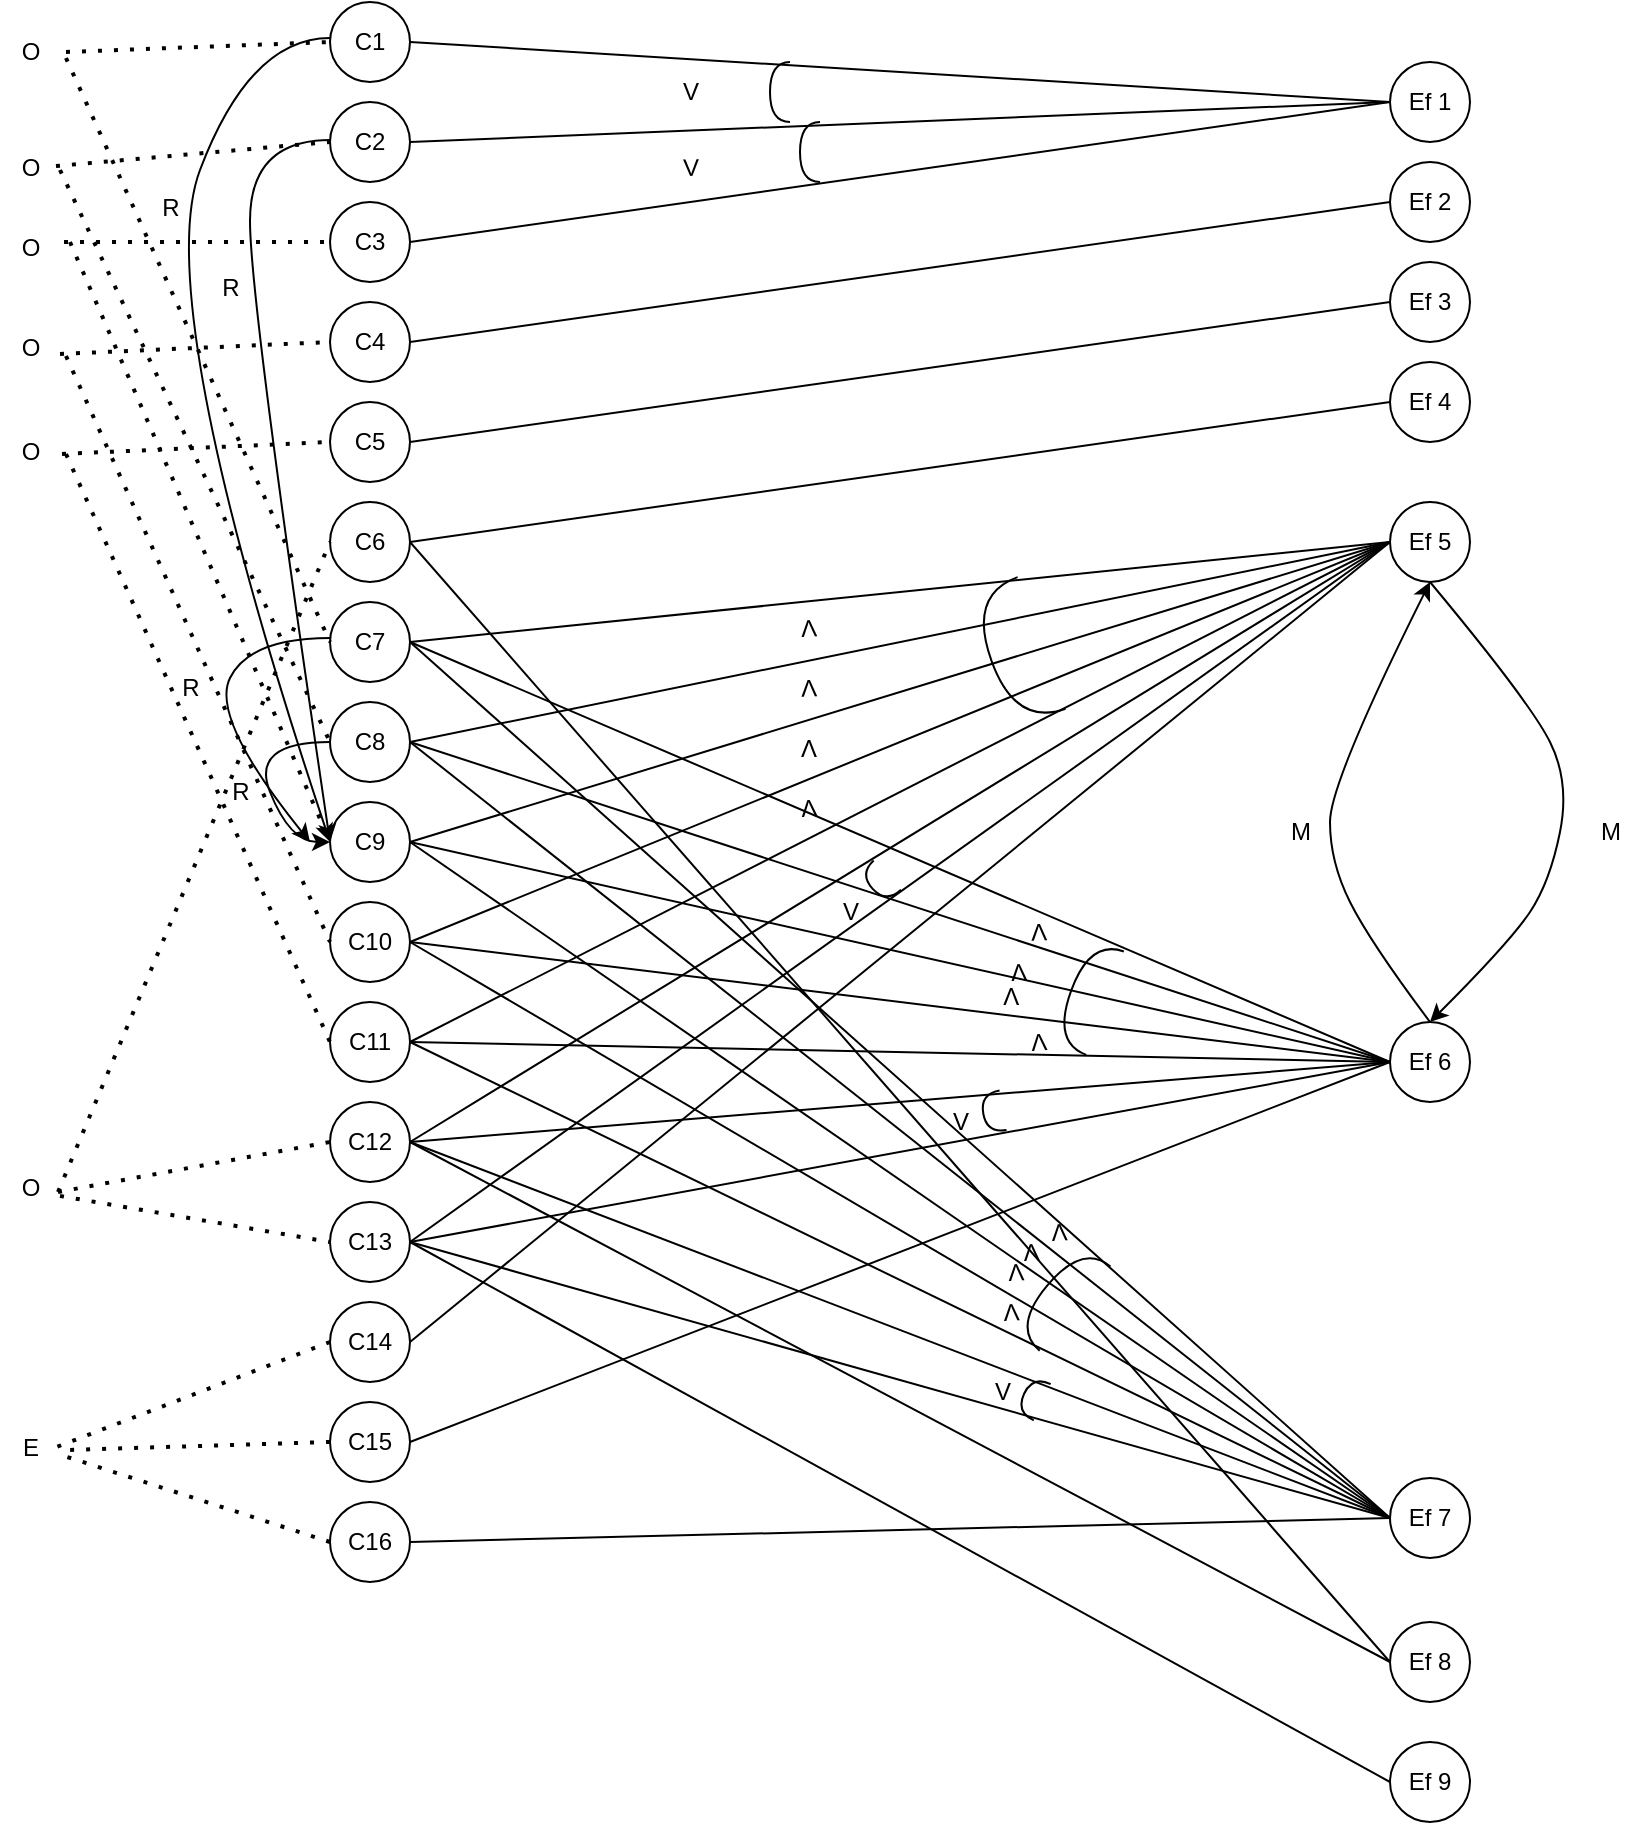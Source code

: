 <mxfile version="26.2.14">
  <diagram name="Page-1" id="xZg8HLXwmTfEzDWNphzY">
    <mxGraphModel dx="1385" dy="764" grid="1" gridSize="10" guides="1" tooltips="1" connect="1" arrows="1" fold="1" page="1" pageScale="1" pageWidth="850" pageHeight="1100" math="0" shadow="0">
      <root>
        <mxCell id="0" />
        <mxCell id="1" parent="0" />
        <mxCell id="5d-99hIwQhO7OZEcg7qO-1" value="Ef 1" style="ellipse;whiteSpace=wrap;html=1;" parent="1" vertex="1">
          <mxGeometry x="710" y="40" width="40" height="40" as="geometry" />
        </mxCell>
        <mxCell id="5d-99hIwQhO7OZEcg7qO-2" value="Ef 2" style="ellipse;whiteSpace=wrap;html=1;" parent="1" vertex="1">
          <mxGeometry x="710" y="90" width="40" height="40" as="geometry" />
        </mxCell>
        <mxCell id="5d-99hIwQhO7OZEcg7qO-3" value="Ef 3" style="ellipse;whiteSpace=wrap;html=1;" parent="1" vertex="1">
          <mxGeometry x="710" y="140" width="40" height="40" as="geometry" />
        </mxCell>
        <mxCell id="5d-99hIwQhO7OZEcg7qO-4" value="Ef 4" style="ellipse;whiteSpace=wrap;html=1;" parent="1" vertex="1">
          <mxGeometry x="710" y="190" width="40" height="40" as="geometry" />
        </mxCell>
        <mxCell id="5d-99hIwQhO7OZEcg7qO-5" value="Ef 5" style="ellipse;whiteSpace=wrap;html=1;" parent="1" vertex="1">
          <mxGeometry x="710" y="260" width="40" height="40" as="geometry" />
        </mxCell>
        <mxCell id="5d-99hIwQhO7OZEcg7qO-9" value="Ef 8" style="ellipse;whiteSpace=wrap;html=1;" parent="1" vertex="1">
          <mxGeometry x="710" y="820" width="40" height="40" as="geometry" />
        </mxCell>
        <mxCell id="5d-99hIwQhO7OZEcg7qO-10" value="Ef 9" style="ellipse;whiteSpace=wrap;html=1;" parent="1" vertex="1">
          <mxGeometry x="710" y="880" width="40" height="40" as="geometry" />
        </mxCell>
        <mxCell id="5d-99hIwQhO7OZEcg7qO-11" value="C1" style="ellipse;whiteSpace=wrap;html=1;" parent="1" vertex="1">
          <mxGeometry x="180" y="10" width="40" height="40" as="geometry" />
        </mxCell>
        <mxCell id="5d-99hIwQhO7OZEcg7qO-12" value="C2" style="ellipse;whiteSpace=wrap;html=1;" parent="1" vertex="1">
          <mxGeometry x="180" y="60" width="40" height="40" as="geometry" />
        </mxCell>
        <mxCell id="5d-99hIwQhO7OZEcg7qO-13" value="C3" style="ellipse;whiteSpace=wrap;html=1;" parent="1" vertex="1">
          <mxGeometry x="180" y="110" width="40" height="40" as="geometry" />
        </mxCell>
        <mxCell id="5d-99hIwQhO7OZEcg7qO-14" value="C4" style="ellipse;whiteSpace=wrap;html=1;" parent="1" vertex="1">
          <mxGeometry x="180" y="160" width="40" height="40" as="geometry" />
        </mxCell>
        <mxCell id="5d-99hIwQhO7OZEcg7qO-15" value="C5" style="ellipse;whiteSpace=wrap;html=1;" parent="1" vertex="1">
          <mxGeometry x="180" y="210" width="40" height="40" as="geometry" />
        </mxCell>
        <mxCell id="5d-99hIwQhO7OZEcg7qO-16" value="C6" style="ellipse;whiteSpace=wrap;html=1;" parent="1" vertex="1">
          <mxGeometry x="180" y="260" width="40" height="40" as="geometry" />
        </mxCell>
        <mxCell id="5d-99hIwQhO7OZEcg7qO-17" value="C7" style="ellipse;whiteSpace=wrap;html=1;" parent="1" vertex="1">
          <mxGeometry x="180" y="310" width="40" height="40" as="geometry" />
        </mxCell>
        <mxCell id="5d-99hIwQhO7OZEcg7qO-18" value="C8" style="ellipse;whiteSpace=wrap;html=1;" parent="1" vertex="1">
          <mxGeometry x="180" y="360" width="40" height="40" as="geometry" />
        </mxCell>
        <mxCell id="5d-99hIwQhO7OZEcg7qO-19" value="C9" style="ellipse;whiteSpace=wrap;html=1;" parent="1" vertex="1">
          <mxGeometry x="180" y="410" width="40" height="40" as="geometry" />
        </mxCell>
        <mxCell id="5d-99hIwQhO7OZEcg7qO-20" value="C10" style="ellipse;whiteSpace=wrap;html=1;" parent="1" vertex="1">
          <mxGeometry x="180" y="460" width="40" height="40" as="geometry" />
        </mxCell>
        <mxCell id="5d-99hIwQhO7OZEcg7qO-21" value="C11" style="ellipse;whiteSpace=wrap;html=1;" parent="1" vertex="1">
          <mxGeometry x="180" y="510" width="40" height="40" as="geometry" />
        </mxCell>
        <mxCell id="5d-99hIwQhO7OZEcg7qO-22" value="C12" style="ellipse;whiteSpace=wrap;html=1;" parent="1" vertex="1">
          <mxGeometry x="180" y="560" width="40" height="40" as="geometry" />
        </mxCell>
        <mxCell id="5d-99hIwQhO7OZEcg7qO-23" value="C13" style="ellipse;whiteSpace=wrap;html=1;" parent="1" vertex="1">
          <mxGeometry x="180" y="610" width="40" height="40" as="geometry" />
        </mxCell>
        <mxCell id="5d-99hIwQhO7OZEcg7qO-25" value="" style="endArrow=none;html=1;rounded=0;exitX=1;exitY=0.5;exitDx=0;exitDy=0;entryX=0;entryY=0.5;entryDx=0;entryDy=0;" parent="1" source="5d-99hIwQhO7OZEcg7qO-11" target="5d-99hIwQhO7OZEcg7qO-1" edge="1">
          <mxGeometry width="50" height="50" relative="1" as="geometry">
            <mxPoint x="310" y="85" as="sourcePoint" />
            <mxPoint x="360" y="35" as="targetPoint" />
          </mxGeometry>
        </mxCell>
        <mxCell id="5d-99hIwQhO7OZEcg7qO-27" value="" style="endArrow=none;html=1;rounded=0;entryX=0;entryY=0.5;entryDx=0;entryDy=0;exitX=1;exitY=0.5;exitDx=0;exitDy=0;" parent="1" source="5d-99hIwQhO7OZEcg7qO-13" target="5d-99hIwQhO7OZEcg7qO-1" edge="1">
          <mxGeometry width="50" height="50" relative="1" as="geometry">
            <mxPoint x="400" y="390" as="sourcePoint" />
            <mxPoint x="450" y="340" as="targetPoint" />
          </mxGeometry>
        </mxCell>
        <mxCell id="5d-99hIwQhO7OZEcg7qO-29" value="" style="shape=requiredInterface;html=1;verticalLabelPosition=bottom;sketch=0;rotation=-180;" parent="1" vertex="1">
          <mxGeometry x="400" y="40" width="10" height="30" as="geometry" />
        </mxCell>
        <mxCell id="5d-99hIwQhO7OZEcg7qO-32" value="" style="endArrow=none;html=1;rounded=0;entryX=0;entryY=0.5;entryDx=0;entryDy=0;exitX=1;exitY=0.5;exitDx=0;exitDy=0;" parent="1" source="5d-99hIwQhO7OZEcg7qO-12" target="5d-99hIwQhO7OZEcg7qO-1" edge="1">
          <mxGeometry width="50" height="50" relative="1" as="geometry">
            <mxPoint x="400" y="350" as="sourcePoint" />
            <mxPoint x="450" y="300" as="targetPoint" />
          </mxGeometry>
        </mxCell>
        <mxCell id="5d-99hIwQhO7OZEcg7qO-33" value="" style="shape=requiredInterface;html=1;verticalLabelPosition=bottom;sketch=0;rotation=-180;" parent="1" vertex="1">
          <mxGeometry x="415" y="70" width="10" height="30" as="geometry" />
        </mxCell>
        <mxCell id="5d-99hIwQhO7OZEcg7qO-34" value="V" style="text;html=1;align=center;verticalAlign=middle;resizable=0;points=[];autosize=1;strokeColor=none;fillColor=none;rotation=-1;" parent="1" vertex="1">
          <mxGeometry x="345" y="78" width="30" height="30" as="geometry" />
        </mxCell>
        <mxCell id="5d-99hIwQhO7OZEcg7qO-36" value="V" style="text;html=1;align=center;verticalAlign=middle;resizable=0;points=[];autosize=1;strokeColor=none;fillColor=none;" parent="1" vertex="1">
          <mxGeometry x="345" y="40" width="30" height="30" as="geometry" />
        </mxCell>
        <mxCell id="5d-99hIwQhO7OZEcg7qO-37" value="" style="endArrow=none;html=1;rounded=0;exitX=1;exitY=0.5;exitDx=0;exitDy=0;entryX=0;entryY=0.5;entryDx=0;entryDy=0;" parent="1" source="5d-99hIwQhO7OZEcg7qO-14" target="5d-99hIwQhO7OZEcg7qO-2" edge="1">
          <mxGeometry width="50" height="50" relative="1" as="geometry">
            <mxPoint x="400" y="350" as="sourcePoint" />
            <mxPoint x="450" y="300" as="targetPoint" />
          </mxGeometry>
        </mxCell>
        <mxCell id="5d-99hIwQhO7OZEcg7qO-38" value="" style="endArrow=none;html=1;rounded=0;exitX=1;exitY=0.5;exitDx=0;exitDy=0;entryX=0;entryY=0.5;entryDx=0;entryDy=0;" parent="1" source="5d-99hIwQhO7OZEcg7qO-15" target="5d-99hIwQhO7OZEcg7qO-3" edge="1">
          <mxGeometry width="50" height="50" relative="1" as="geometry">
            <mxPoint x="400" y="350" as="sourcePoint" />
            <mxPoint x="450" y="300" as="targetPoint" />
          </mxGeometry>
        </mxCell>
        <mxCell id="5d-99hIwQhO7OZEcg7qO-39" value="" style="endArrow=none;html=1;rounded=0;exitX=1;exitY=0.5;exitDx=0;exitDy=0;entryX=0;entryY=0.5;entryDx=0;entryDy=0;" parent="1" source="5d-99hIwQhO7OZEcg7qO-16" target="5d-99hIwQhO7OZEcg7qO-4" edge="1">
          <mxGeometry width="50" height="50" relative="1" as="geometry">
            <mxPoint x="400" y="350" as="sourcePoint" />
            <mxPoint x="450" y="300" as="targetPoint" />
          </mxGeometry>
        </mxCell>
        <mxCell id="5d-99hIwQhO7OZEcg7qO-40" value="C14" style="ellipse;whiteSpace=wrap;html=1;" parent="1" vertex="1">
          <mxGeometry x="180" y="660" width="40" height="40" as="geometry" />
        </mxCell>
        <mxCell id="5d-99hIwQhO7OZEcg7qO-41" value="C15" style="ellipse;whiteSpace=wrap;html=1;" parent="1" vertex="1">
          <mxGeometry x="180" y="710" width="40" height="40" as="geometry" />
        </mxCell>
        <mxCell id="5d-99hIwQhO7OZEcg7qO-42" value="C16" style="ellipse;whiteSpace=wrap;html=1;" parent="1" vertex="1">
          <mxGeometry x="180" y="760" width="40" height="40" as="geometry" />
        </mxCell>
        <mxCell id="5d-99hIwQhO7OZEcg7qO-43" value="" style="endArrow=none;html=1;rounded=0;exitX=1;exitY=0.5;exitDx=0;exitDy=0;entryX=0;entryY=0.5;entryDx=0;entryDy=0;" parent="1" source="5d-99hIwQhO7OZEcg7qO-17" target="5d-99hIwQhO7OZEcg7qO-5" edge="1">
          <mxGeometry width="50" height="50" relative="1" as="geometry">
            <mxPoint x="400" y="350" as="sourcePoint" />
            <mxPoint x="450" y="300" as="targetPoint" />
          </mxGeometry>
        </mxCell>
        <mxCell id="5d-99hIwQhO7OZEcg7qO-48" value="" style="endArrow=none;html=1;rounded=0;exitX=1;exitY=0.5;exitDx=0;exitDy=0;entryX=0;entryY=1;entryDx=0;entryDy=0;" parent="1" source="5d-99hIwQhO7OZEcg7qO-21" edge="1">
          <mxGeometry width="50" height="50" relative="1" as="geometry">
            <mxPoint x="214.14" y="515.86" as="sourcePoint" />
            <mxPoint x="709.998" y="280.002" as="targetPoint" />
          </mxGeometry>
        </mxCell>
        <mxCell id="5d-99hIwQhO7OZEcg7qO-49" value="" style="endArrow=none;html=1;rounded=0;exitX=1;exitY=0.5;exitDx=0;exitDy=0;" parent="1" source="5d-99hIwQhO7OZEcg7qO-18" edge="1">
          <mxGeometry width="50" height="50" relative="1" as="geometry">
            <mxPoint x="400" y="350" as="sourcePoint" />
            <mxPoint x="710" y="280" as="targetPoint" />
          </mxGeometry>
        </mxCell>
        <mxCell id="5d-99hIwQhO7OZEcg7qO-50" value="" style="endArrow=none;html=1;rounded=0;exitX=1;exitY=0.5;exitDx=0;exitDy=0;entryX=0;entryY=0.5;entryDx=0;entryDy=0;" parent="1" source="5d-99hIwQhO7OZEcg7qO-19" target="5d-99hIwQhO7OZEcg7qO-5" edge="1">
          <mxGeometry width="50" height="50" relative="1" as="geometry">
            <mxPoint x="400" y="350" as="sourcePoint" />
            <mxPoint x="450" y="300" as="targetPoint" />
          </mxGeometry>
        </mxCell>
        <mxCell id="5d-99hIwQhO7OZEcg7qO-51" value="" style="endArrow=none;html=1;rounded=0;exitX=1;exitY=0.5;exitDx=0;exitDy=0;entryX=0;entryY=0.5;entryDx=0;entryDy=0;" parent="1" source="5d-99hIwQhO7OZEcg7qO-20" target="5d-99hIwQhO7OZEcg7qO-5" edge="1">
          <mxGeometry width="50" height="50" relative="1" as="geometry">
            <mxPoint x="400" y="350" as="sourcePoint" />
            <mxPoint x="450" y="300" as="targetPoint" />
          </mxGeometry>
        </mxCell>
        <mxCell id="5d-99hIwQhO7OZEcg7qO-52" value="" style="shape=requiredInterface;html=1;verticalLabelPosition=bottom;sketch=0;rotation=-200;" parent="1" vertex="1">
          <mxGeometry x="510" y="300" width="26.58" height="70" as="geometry" />
        </mxCell>
        <mxCell id="5d-99hIwQhO7OZEcg7qO-54" value="V" style="text;html=1;align=center;verticalAlign=middle;resizable=0;points=[];autosize=1;strokeColor=none;fillColor=none;rotation=-183;" parent="1" vertex="1">
          <mxGeometry x="405" y="308" width="30" height="30" as="geometry" />
        </mxCell>
        <mxCell id="5d-99hIwQhO7OZEcg7qO-55" value="V" style="text;html=1;align=center;verticalAlign=middle;resizable=0;points=[];autosize=1;strokeColor=none;fillColor=none;rotation=-182;" parent="1" vertex="1">
          <mxGeometry x="405" y="338" width="30" height="30" as="geometry" />
        </mxCell>
        <mxCell id="5d-99hIwQhO7OZEcg7qO-56" value="V" style="text;html=1;align=center;verticalAlign=middle;resizable=0;points=[];autosize=1;strokeColor=none;fillColor=none;rotation=-180;" parent="1" vertex="1">
          <mxGeometry x="405" y="368" width="30" height="30" as="geometry" />
        </mxCell>
        <mxCell id="5d-99hIwQhO7OZEcg7qO-57" value="V" style="text;html=1;align=center;verticalAlign=middle;resizable=0;points=[];autosize=1;strokeColor=none;fillColor=none;rotation=-184;" parent="1" vertex="1">
          <mxGeometry x="405" y="398" width="30" height="30" as="geometry" />
        </mxCell>
        <mxCell id="5d-99hIwQhO7OZEcg7qO-58" value="O" style="text;html=1;align=center;verticalAlign=middle;resizable=0;points=[];autosize=1;strokeColor=none;fillColor=none;" parent="1" vertex="1">
          <mxGeometry x="15" y="588" width="30" height="30" as="geometry" />
        </mxCell>
        <mxCell id="5d-99hIwQhO7OZEcg7qO-59" value="" style="endArrow=none;dashed=1;html=1;dashPattern=1 3;strokeWidth=2;rounded=0;exitX=0.967;exitY=0.567;exitDx=0;exitDy=0;exitPerimeter=0;entryX=0;entryY=0.5;entryDx=0;entryDy=0;" parent="1" source="5d-99hIwQhO7OZEcg7qO-58" target="5d-99hIwQhO7OZEcg7qO-22" edge="1">
          <mxGeometry width="50" height="50" relative="1" as="geometry">
            <mxPoint x="400" y="550" as="sourcePoint" />
            <mxPoint x="450" y="500" as="targetPoint" />
          </mxGeometry>
        </mxCell>
        <mxCell id="5d-99hIwQhO7OZEcg7qO-60" value="" style="endArrow=none;dashed=1;html=1;dashPattern=1 3;strokeWidth=2;rounded=0;entryX=0;entryY=0.5;entryDx=0;entryDy=0;exitX=1;exitY=0.633;exitDx=0;exitDy=0;exitPerimeter=0;" parent="1" source="5d-99hIwQhO7OZEcg7qO-58" target="5d-99hIwQhO7OZEcg7qO-23" edge="1">
          <mxGeometry width="50" height="50" relative="1" as="geometry">
            <mxPoint x="50" y="602" as="sourcePoint" />
            <mxPoint x="450" y="500" as="targetPoint" />
          </mxGeometry>
        </mxCell>
        <mxCell id="5d-99hIwQhO7OZEcg7qO-61" value="" style="endArrow=none;html=1;rounded=0;exitX=1;exitY=0.5;exitDx=0;exitDy=0;entryX=0;entryY=0.5;entryDx=0;entryDy=0;" parent="1" source="5d-99hIwQhO7OZEcg7qO-22" target="5d-99hIwQhO7OZEcg7qO-5" edge="1">
          <mxGeometry width="50" height="50" relative="1" as="geometry">
            <mxPoint x="400" y="350" as="sourcePoint" />
            <mxPoint x="450" y="300" as="targetPoint" />
          </mxGeometry>
        </mxCell>
        <mxCell id="5d-99hIwQhO7OZEcg7qO-62" value="" style="endArrow=none;html=1;rounded=0;exitX=1;exitY=0.5;exitDx=0;exitDy=0;entryX=0;entryY=0.5;entryDx=0;entryDy=0;" parent="1" source="5d-99hIwQhO7OZEcg7qO-23" target="5d-99hIwQhO7OZEcg7qO-5" edge="1">
          <mxGeometry width="50" height="50" relative="1" as="geometry">
            <mxPoint x="295" y="620" as="sourcePoint" />
            <mxPoint x="345" y="570" as="targetPoint" />
          </mxGeometry>
        </mxCell>
        <mxCell id="5d-99hIwQhO7OZEcg7qO-63" value="" style="shape=requiredInterface;html=1;verticalLabelPosition=bottom;sketch=0;rotation=137;" parent="1" vertex="1">
          <mxGeometry x="450" y="440" width="10" height="20" as="geometry" />
        </mxCell>
        <mxCell id="5d-99hIwQhO7OZEcg7qO-64" value="V" style="text;html=1;align=center;verticalAlign=middle;resizable=0;points=[];autosize=1;strokeColor=none;fillColor=none;" parent="1" vertex="1">
          <mxGeometry x="425" y="450" width="30" height="30" as="geometry" />
        </mxCell>
        <mxCell id="5d-99hIwQhO7OZEcg7qO-67" value="" style="endArrow=none;html=1;rounded=0;exitX=1;exitY=0.5;exitDx=0;exitDy=0;entryX=0;entryY=0.5;entryDx=0;entryDy=0;" parent="1" source="5d-99hIwQhO7OZEcg7qO-40" target="5d-99hIwQhO7OZEcg7qO-5" edge="1">
          <mxGeometry width="50" height="50" relative="1" as="geometry">
            <mxPoint x="400" y="450" as="sourcePoint" />
            <mxPoint x="450" y="400" as="targetPoint" />
          </mxGeometry>
        </mxCell>
        <mxCell id="5d-99hIwQhO7OZEcg7qO-71" value="Ef 6" style="ellipse;whiteSpace=wrap;html=1;" parent="1" vertex="1">
          <mxGeometry x="710.0" y="520" width="40" height="40" as="geometry" />
        </mxCell>
        <mxCell id="5d-99hIwQhO7OZEcg7qO-72" value="" style="endArrow=none;html=1;rounded=0;exitX=1;exitY=0.5;exitDx=0;exitDy=0;entryX=0;entryY=0.5;entryDx=0;entryDy=0;" parent="1" source="5d-99hIwQhO7OZEcg7qO-17" target="5d-99hIwQhO7OZEcg7qO-71" edge="1">
          <mxGeometry width="50" height="50" relative="1" as="geometry">
            <mxPoint x="546.01" y="540" as="sourcePoint" />
            <mxPoint x="776.01" y="510" as="targetPoint" />
          </mxGeometry>
        </mxCell>
        <mxCell id="5d-99hIwQhO7OZEcg7qO-73" value="" style="endArrow=none;html=1;rounded=0;exitX=1;exitY=0.5;exitDx=0;exitDy=0;entryX=0;entryY=0.5;entryDx=0;entryDy=0;" parent="1" source="5d-99hIwQhO7OZEcg7qO-21" target="5d-99hIwQhO7OZEcg7qO-71" edge="1">
          <mxGeometry width="50" height="50" relative="1" as="geometry">
            <mxPoint x="546.01" y="740" as="sourcePoint" />
            <mxPoint x="1036.008" y="490.002" as="targetPoint" />
          </mxGeometry>
        </mxCell>
        <mxCell id="5d-99hIwQhO7OZEcg7qO-74" value="" style="endArrow=none;html=1;rounded=0;exitX=1;exitY=0.5;exitDx=0;exitDy=0;entryX=0;entryY=0.5;entryDx=0;entryDy=0;" parent="1" source="5d-99hIwQhO7OZEcg7qO-18" target="5d-99hIwQhO7OZEcg7qO-71" edge="1">
          <mxGeometry width="50" height="50" relative="1" as="geometry">
            <mxPoint x="546.01" y="590" as="sourcePoint" />
            <mxPoint x="1036.01" y="490" as="targetPoint" />
          </mxGeometry>
        </mxCell>
        <mxCell id="5d-99hIwQhO7OZEcg7qO-75" value="" style="endArrow=none;html=1;rounded=0;exitX=1;exitY=0.5;exitDx=0;exitDy=0;entryX=0;entryY=0.5;entryDx=0;entryDy=0;" parent="1" source="5d-99hIwQhO7OZEcg7qO-19" target="5d-99hIwQhO7OZEcg7qO-71" edge="1">
          <mxGeometry width="50" height="50" relative="1" as="geometry">
            <mxPoint x="546.01" y="640" as="sourcePoint" />
            <mxPoint x="776.01" y="510" as="targetPoint" />
          </mxGeometry>
        </mxCell>
        <mxCell id="5d-99hIwQhO7OZEcg7qO-76" value="" style="endArrow=none;html=1;rounded=0;exitX=1;exitY=0.5;exitDx=0;exitDy=0;entryX=0;entryY=0.5;entryDx=0;entryDy=0;" parent="1" source="5d-99hIwQhO7OZEcg7qO-20" target="5d-99hIwQhO7OZEcg7qO-71" edge="1">
          <mxGeometry width="50" height="50" relative="1" as="geometry">
            <mxPoint x="546.01" y="690" as="sourcePoint" />
            <mxPoint x="776.01" y="510" as="targetPoint" />
          </mxGeometry>
        </mxCell>
        <mxCell id="5d-99hIwQhO7OZEcg7qO-77" value="" style="shape=requiredInterface;html=1;verticalLabelPosition=bottom;sketch=0;rotation=-160;" parent="1" vertex="1">
          <mxGeometry x="550" y="480" width="18.07" height="55" as="geometry" />
        </mxCell>
        <mxCell id="5d-99hIwQhO7OZEcg7qO-78" value="V" style="text;html=1;align=center;verticalAlign=middle;resizable=0;points=[];autosize=1;strokeColor=none;fillColor=none;rotation=-183;" parent="1" vertex="1">
          <mxGeometry x="510.0" y="480" width="30" height="30" as="geometry" />
        </mxCell>
        <mxCell id="5d-99hIwQhO7OZEcg7qO-79" value="V" style="text;html=1;align=center;verticalAlign=middle;resizable=0;points=[];autosize=1;strokeColor=none;fillColor=none;rotation=-182;" parent="1" vertex="1">
          <mxGeometry x="520.0" y="460" width="30" height="30" as="geometry" />
        </mxCell>
        <mxCell id="5d-99hIwQhO7OZEcg7qO-80" value="V" style="text;html=1;align=center;verticalAlign=middle;resizable=0;points=[];autosize=1;strokeColor=none;fillColor=none;rotation=-180;" parent="1" vertex="1">
          <mxGeometry x="506.58" y="492.5" width="30" height="30" as="geometry" />
        </mxCell>
        <mxCell id="5d-99hIwQhO7OZEcg7qO-81" value="V" style="text;html=1;align=center;verticalAlign=middle;resizable=0;points=[];autosize=1;strokeColor=none;fillColor=none;rotation=-184;" parent="1" vertex="1">
          <mxGeometry x="520.0" y="515" width="30" height="30" as="geometry" />
        </mxCell>
        <mxCell id="5d-99hIwQhO7OZEcg7qO-82" value="" style="endArrow=none;html=1;rounded=0;exitX=1;exitY=0.5;exitDx=0;exitDy=0;entryX=0;entryY=0.5;entryDx=0;entryDy=0;" parent="1" source="5d-99hIwQhO7OZEcg7qO-22" target="5d-99hIwQhO7OZEcg7qO-71" edge="1">
          <mxGeometry width="50" height="50" relative="1" as="geometry">
            <mxPoint x="546.01" y="790" as="sourcePoint" />
            <mxPoint x="776.01" y="510" as="targetPoint" />
          </mxGeometry>
        </mxCell>
        <mxCell id="5d-99hIwQhO7OZEcg7qO-83" value="" style="endArrow=none;html=1;rounded=0;exitX=1;exitY=0.5;exitDx=0;exitDy=0;entryX=0;entryY=0.5;entryDx=0;entryDy=0;" parent="1" source="5d-99hIwQhO7OZEcg7qO-23" target="5d-99hIwQhO7OZEcg7qO-71" edge="1">
          <mxGeometry width="50" height="50" relative="1" as="geometry">
            <mxPoint x="546.01" y="840" as="sourcePoint" />
            <mxPoint x="671.01" y="780" as="targetPoint" />
          </mxGeometry>
        </mxCell>
        <mxCell id="5d-99hIwQhO7OZEcg7qO-84" value="V" style="text;html=1;align=center;verticalAlign=middle;resizable=0;points=[];autosize=1;strokeColor=none;fillColor=none;" parent="1" vertex="1">
          <mxGeometry x="480.0" y="555" width="30" height="30" as="geometry" />
        </mxCell>
        <mxCell id="5d-99hIwQhO7OZEcg7qO-85" value="" style="endArrow=none;html=1;rounded=0;exitX=1;exitY=0.5;exitDx=0;exitDy=0;entryX=0;entryY=0.5;entryDx=0;entryDy=0;" parent="1" source="5d-99hIwQhO7OZEcg7qO-41" target="5d-99hIwQhO7OZEcg7qO-71" edge="1">
          <mxGeometry width="50" height="50" relative="1" as="geometry">
            <mxPoint x="546.01" y="890" as="sourcePoint" />
            <mxPoint x="776.01" y="610" as="targetPoint" />
          </mxGeometry>
        </mxCell>
        <mxCell id="5d-99hIwQhO7OZEcg7qO-91" value="" style="shape=requiredInterface;html=1;verticalLabelPosition=bottom;sketch=0;rotation=-190;" parent="1" vertex="1">
          <mxGeometry x="506.58" y="555" width="10" height="20" as="geometry" />
        </mxCell>
        <mxCell id="5d-99hIwQhO7OZEcg7qO-93" value="E" style="text;html=1;align=center;verticalAlign=middle;resizable=0;points=[];autosize=1;strokeColor=none;fillColor=none;" parent="1" vertex="1">
          <mxGeometry x="15" y="718" width="30" height="30" as="geometry" />
        </mxCell>
        <mxCell id="5d-99hIwQhO7OZEcg7qO-94" value="" style="endArrow=none;dashed=1;html=1;dashPattern=1 3;strokeWidth=2;rounded=0;exitX=0;exitY=0.5;exitDx=0;exitDy=0;entryX=0.9;entryY=0.5;entryDx=0;entryDy=0;entryPerimeter=0;" parent="1" source="5d-99hIwQhO7OZEcg7qO-40" target="5d-99hIwQhO7OZEcg7qO-93" edge="1">
          <mxGeometry width="50" height="50" relative="1" as="geometry">
            <mxPoint x="400" y="540" as="sourcePoint" />
            <mxPoint x="530" y="770" as="targetPoint" />
          </mxGeometry>
        </mxCell>
        <mxCell id="5d-99hIwQhO7OZEcg7qO-95" value="" style="endArrow=none;dashed=1;html=1;dashPattern=1 3;strokeWidth=2;rounded=0;exitX=0;exitY=0.5;exitDx=0;exitDy=0;entryX=1.133;entryY=0.533;entryDx=0;entryDy=0;entryPerimeter=0;" parent="1" source="5d-99hIwQhO7OZEcg7qO-41" target="5d-99hIwQhO7OZEcg7qO-93" edge="1">
          <mxGeometry width="50" height="50" relative="1" as="geometry">
            <mxPoint x="480" y="770" as="sourcePoint" />
            <mxPoint x="50" y="730" as="targetPoint" />
          </mxGeometry>
        </mxCell>
        <mxCell id="5d-99hIwQhO7OZEcg7qO-96" value="" style="endArrow=none;dashed=1;html=1;dashPattern=1 3;strokeWidth=2;rounded=0;exitX=0;exitY=0.5;exitDx=0;exitDy=0;entryX=0.967;entryY=0.6;entryDx=0;entryDy=0;entryPerimeter=0;" parent="1" source="5d-99hIwQhO7OZEcg7qO-42" target="5d-99hIwQhO7OZEcg7qO-93" edge="1">
          <mxGeometry width="50" height="50" relative="1" as="geometry">
            <mxPoint x="380" y="830" as="sourcePoint" />
            <mxPoint x="242" y="883" as="targetPoint" />
          </mxGeometry>
        </mxCell>
        <mxCell id="5d-99hIwQhO7OZEcg7qO-99" value="Ef 7" style="ellipse;whiteSpace=wrap;html=1;" parent="1" vertex="1">
          <mxGeometry x="710.0" y="748.002" width="40" height="40" as="geometry" />
        </mxCell>
        <mxCell id="5d-99hIwQhO7OZEcg7qO-100" value="" style="endArrow=none;html=1;rounded=0;entryX=0;entryY=0.5;entryDx=0;entryDy=0;exitX=1;exitY=0.5;exitDx=0;exitDy=0;" parent="1" source="5d-99hIwQhO7OZEcg7qO-17" target="5d-99hIwQhO7OZEcg7qO-99" edge="1">
          <mxGeometry width="50" height="50" relative="1" as="geometry">
            <mxPoint x="230" y="330" as="sourcePoint" />
            <mxPoint x="1021.01" y="798.002" as="targetPoint" />
          </mxGeometry>
        </mxCell>
        <mxCell id="5d-99hIwQhO7OZEcg7qO-101" value="" style="endArrow=none;html=1;rounded=0;exitX=1;exitY=0.5;exitDx=0;exitDy=0;entryX=0;entryY=0.5;entryDx=0;entryDy=0;" parent="1" source="5d-99hIwQhO7OZEcg7qO-21" target="5d-99hIwQhO7OZEcg7qO-99" edge="1">
          <mxGeometry width="50" height="50" relative="1" as="geometry">
            <mxPoint x="465.001" y="818.002" as="sourcePoint" />
            <mxPoint x="1281.008" y="778.004" as="targetPoint" />
          </mxGeometry>
        </mxCell>
        <mxCell id="5d-99hIwQhO7OZEcg7qO-102" value="" style="endArrow=none;html=1;rounded=0;exitX=1;exitY=0.5;exitDx=0;exitDy=0;entryX=0;entryY=0.5;entryDx=0;entryDy=0;" parent="1" source="5d-99hIwQhO7OZEcg7qO-18" target="5d-99hIwQhO7OZEcg7qO-99" edge="1">
          <mxGeometry width="50" height="50" relative="1" as="geometry">
            <mxPoint x="465.001" y="668.002" as="sourcePoint" />
            <mxPoint x="1281.01" y="778.002" as="targetPoint" />
          </mxGeometry>
        </mxCell>
        <mxCell id="5d-99hIwQhO7OZEcg7qO-103" value="" style="endArrow=none;html=1;rounded=0;exitX=1;exitY=0.5;exitDx=0;exitDy=0;entryX=0;entryY=0.5;entryDx=0;entryDy=0;" parent="1" source="5d-99hIwQhO7OZEcg7qO-19" target="5d-99hIwQhO7OZEcg7qO-99" edge="1">
          <mxGeometry width="50" height="50" relative="1" as="geometry">
            <mxPoint x="465.001" y="718.002" as="sourcePoint" />
            <mxPoint x="1021.01" y="798.002" as="targetPoint" />
          </mxGeometry>
        </mxCell>
        <mxCell id="5d-99hIwQhO7OZEcg7qO-104" value="" style="endArrow=none;html=1;rounded=0;exitX=1;exitY=0.5;exitDx=0;exitDy=0;entryX=0;entryY=0.5;entryDx=0;entryDy=0;" parent="1" source="5d-99hIwQhO7OZEcg7qO-20" target="5d-99hIwQhO7OZEcg7qO-99" edge="1">
          <mxGeometry width="50" height="50" relative="1" as="geometry">
            <mxPoint x="465.001" y="768.002" as="sourcePoint" />
            <mxPoint x="1021.01" y="798.002" as="targetPoint" />
          </mxGeometry>
        </mxCell>
        <mxCell id="5d-99hIwQhO7OZEcg7qO-105" value="" style="shape=requiredInterface;html=1;verticalLabelPosition=bottom;sketch=0;rotation=-140;" parent="1" vertex="1">
          <mxGeometry x="536.581" y="630.002" width="18.07" height="55" as="geometry" />
        </mxCell>
        <mxCell id="5d-99hIwQhO7OZEcg7qO-106" value="" style="endArrow=none;html=1;rounded=0;exitX=1;exitY=0.5;exitDx=0;exitDy=0;entryX=0;entryY=0.5;entryDx=0;entryDy=0;" parent="1" source="5d-99hIwQhO7OZEcg7qO-22" target="5d-99hIwQhO7OZEcg7qO-99" edge="1">
          <mxGeometry width="50" height="50" relative="1" as="geometry">
            <mxPoint x="465.001" y="868.002" as="sourcePoint" />
            <mxPoint x="1021.01" y="798.002" as="targetPoint" />
          </mxGeometry>
        </mxCell>
        <mxCell id="5d-99hIwQhO7OZEcg7qO-107" value="" style="endArrow=none;html=1;rounded=0;exitX=1;exitY=0.5;exitDx=0;exitDy=0;entryX=0;entryY=0.5;entryDx=0;entryDy=0;" parent="1" source="5d-99hIwQhO7OZEcg7qO-23" target="5d-99hIwQhO7OZEcg7qO-99" edge="1">
          <mxGeometry width="50" height="50" relative="1" as="geometry">
            <mxPoint x="465.001" y="918.002" as="sourcePoint" />
            <mxPoint x="916.01" y="1068.002" as="targetPoint" />
          </mxGeometry>
        </mxCell>
        <mxCell id="5d-99hIwQhO7OZEcg7qO-108" value="" style="endArrow=none;html=1;rounded=0;exitX=1;exitY=0.5;exitDx=0;exitDy=0;entryX=0;entryY=0.5;entryDx=0;entryDy=0;" parent="1" source="5d-99hIwQhO7OZEcg7qO-42" target="5d-99hIwQhO7OZEcg7qO-99" edge="1">
          <mxGeometry width="50" height="50" relative="1" as="geometry">
            <mxPoint x="465.001" y="1018.002" as="sourcePoint" />
            <mxPoint x="1021.01" y="898.002" as="targetPoint" />
          </mxGeometry>
        </mxCell>
        <mxCell id="5d-99hIwQhO7OZEcg7qO-109" value="" style="shape=requiredInterface;html=1;verticalLabelPosition=bottom;sketch=0;rotation=-155;" parent="1" vertex="1">
          <mxGeometry x="526.581" y="698.002" width="10" height="20" as="geometry" />
        </mxCell>
        <mxCell id="5d-99hIwQhO7OZEcg7qO-111" value="V" style="text;html=1;align=center;verticalAlign=middle;resizable=0;points=[];autosize=1;strokeColor=none;fillColor=none;rotation=-183;" parent="1" vertex="1">
          <mxGeometry x="530.614" y="610.004" width="30" height="30" as="geometry" />
        </mxCell>
        <mxCell id="5d-99hIwQhO7OZEcg7qO-112" value="V" style="text;html=1;align=center;verticalAlign=middle;resizable=0;points=[];autosize=1;strokeColor=none;fillColor=none;rotation=-183;" parent="1" vertex="1">
          <mxGeometry x="516.584" y="620.004" width="30" height="30" as="geometry" />
        </mxCell>
        <mxCell id="5d-99hIwQhO7OZEcg7qO-113" value="V" style="text;html=1;align=center;verticalAlign=middle;resizable=0;points=[];autosize=1;strokeColor=none;fillColor=none;rotation=-183;" parent="1" vertex="1">
          <mxGeometry x="508.294" y="630.004" width="30" height="30" as="geometry" />
        </mxCell>
        <mxCell id="5d-99hIwQhO7OZEcg7qO-114" value="V" style="text;html=1;align=center;verticalAlign=middle;resizable=0;points=[];autosize=1;strokeColor=none;fillColor=none;rotation=-183;" parent="1" vertex="1">
          <mxGeometry x="506.584" y="650.004" width="30" height="30" as="geometry" />
        </mxCell>
        <mxCell id="5d-99hIwQhO7OZEcg7qO-116" value="V" style="text;html=1;align=center;verticalAlign=middle;resizable=0;points=[];autosize=1;strokeColor=none;fillColor=none;" parent="1" vertex="1">
          <mxGeometry x="500.61" y="690" width="30" height="30" as="geometry" />
        </mxCell>
        <mxCell id="5d-99hIwQhO7OZEcg7qO-117" value="" style="endArrow=none;html=1;rounded=0;exitX=1;exitY=0.5;exitDx=0;exitDy=0;entryX=0;entryY=0.5;entryDx=0;entryDy=0;" parent="1" source="5d-99hIwQhO7OZEcg7qO-22" target="5d-99hIwQhO7OZEcg7qO-9" edge="1">
          <mxGeometry width="50" height="50" relative="1" as="geometry">
            <mxPoint x="300" y="920" as="sourcePoint" />
            <mxPoint x="790" y="908" as="targetPoint" />
          </mxGeometry>
        </mxCell>
        <mxCell id="5d-99hIwQhO7OZEcg7qO-118" value="" style="endArrow=none;html=1;rounded=0;exitX=1;exitY=0.5;exitDx=0;exitDy=0;entryX=0;entryY=0.5;entryDx=0;entryDy=0;" parent="1" source="5d-99hIwQhO7OZEcg7qO-23" target="5d-99hIwQhO7OZEcg7qO-10" edge="1">
          <mxGeometry width="50" height="50" relative="1" as="geometry">
            <mxPoint x="330" y="920" as="sourcePoint" />
            <mxPoint x="820" y="908" as="targetPoint" />
          </mxGeometry>
        </mxCell>
        <mxCell id="5d-99hIwQhO7OZEcg7qO-119" value="" style="endArrow=none;html=1;rounded=0;exitX=1;exitY=0.5;exitDx=0;exitDy=0;entryX=0;entryY=0.5;entryDx=0;entryDy=0;" parent="1" source="5d-99hIwQhO7OZEcg7qO-16" target="5d-99hIwQhO7OZEcg7qO-9" edge="1">
          <mxGeometry width="50" height="50" relative="1" as="geometry">
            <mxPoint x="160" y="910" as="sourcePoint" />
            <mxPoint x="650" y="898" as="targetPoint" />
          </mxGeometry>
        </mxCell>
        <mxCell id="5d-99hIwQhO7OZEcg7qO-120" value="" style="endArrow=none;dashed=1;html=1;dashPattern=1 3;strokeWidth=2;rounded=0;exitX=0.967;exitY=0.567;exitDx=0;exitDy=0;exitPerimeter=0;entryX=0;entryY=0.5;entryDx=0;entryDy=0;" parent="1" source="5d-99hIwQhO7OZEcg7qO-58" target="5d-99hIwQhO7OZEcg7qO-16" edge="1">
          <mxGeometry width="50" height="50" relative="1" as="geometry">
            <mxPoint x="100" y="520" as="sourcePoint" />
            <mxPoint x="130" y="460" as="targetPoint" />
          </mxGeometry>
        </mxCell>
        <mxCell id="5d-99hIwQhO7OZEcg7qO-121" value="O" style="text;html=1;align=center;verticalAlign=middle;resizable=0;points=[];autosize=1;strokeColor=none;fillColor=none;" parent="1" vertex="1">
          <mxGeometry x="15" y="20" width="30" height="30" as="geometry" />
        </mxCell>
        <mxCell id="5d-99hIwQhO7OZEcg7qO-122" value="" style="endArrow=none;dashed=1;html=1;dashPattern=1 3;strokeWidth=2;rounded=0;exitX=1.1;exitY=0.5;exitDx=0;exitDy=0;exitPerimeter=0;entryX=0;entryY=0.5;entryDx=0;entryDy=0;" parent="1" source="5d-99hIwQhO7OZEcg7qO-121" target="5d-99hIwQhO7OZEcg7qO-11" edge="1">
          <mxGeometry width="50" height="50" relative="1" as="geometry">
            <mxPoint x="50" y="130" as="sourcePoint" />
            <mxPoint x="186" y="105" as="targetPoint" />
          </mxGeometry>
        </mxCell>
        <mxCell id="5d-99hIwQhO7OZEcg7qO-123" value="" style="endArrow=none;dashed=1;html=1;dashPattern=1 3;strokeWidth=2;rounded=0;exitX=1.1;exitY=0.6;exitDx=0;exitDy=0;exitPerimeter=0;entryX=0;entryY=0.5;entryDx=0;entryDy=0;" parent="1" source="5d-99hIwQhO7OZEcg7qO-121" target="5d-99hIwQhO7OZEcg7qO-17" edge="1">
          <mxGeometry width="50" height="50" relative="1" as="geometry">
            <mxPoint x="60" y="120" as="sourcePoint" />
            <mxPoint x="196" y="95" as="targetPoint" />
          </mxGeometry>
        </mxCell>
        <mxCell id="5d-99hIwQhO7OZEcg7qO-124" value="O" style="text;html=1;align=center;verticalAlign=middle;resizable=0;points=[];autosize=1;strokeColor=none;fillColor=none;" parent="1" vertex="1">
          <mxGeometry x="15" y="78" width="30" height="30" as="geometry" />
        </mxCell>
        <mxCell id="5d-99hIwQhO7OZEcg7qO-125" value="" style="endArrow=none;dashed=1;html=1;dashPattern=1 3;strokeWidth=2;rounded=0;exitX=0.933;exitY=0.467;exitDx=0;exitDy=0;exitPerimeter=0;entryX=0;entryY=0.5;entryDx=0;entryDy=0;" parent="1" source="5d-99hIwQhO7OZEcg7qO-124" target="5d-99hIwQhO7OZEcg7qO-12" edge="1">
          <mxGeometry width="50" height="50" relative="1" as="geometry">
            <mxPoint x="70" y="190" as="sourcePoint" />
            <mxPoint x="206" y="165" as="targetPoint" />
          </mxGeometry>
        </mxCell>
        <mxCell id="5d-99hIwQhO7OZEcg7qO-126" value="" style="endArrow=none;dashed=1;html=1;dashPattern=1 3;strokeWidth=2;rounded=0;exitX=1;exitY=0.533;exitDx=0;exitDy=0;exitPerimeter=0;entryX=0;entryY=0.5;entryDx=0;entryDy=0;" parent="1" source="5d-99hIwQhO7OZEcg7qO-124" target="5d-99hIwQhO7OZEcg7qO-18" edge="1">
          <mxGeometry width="50" height="50" relative="1" as="geometry">
            <mxPoint x="60" y="220" as="sourcePoint" />
            <mxPoint x="196" y="195" as="targetPoint" />
          </mxGeometry>
        </mxCell>
        <mxCell id="5d-99hIwQhO7OZEcg7qO-127" value="O" style="text;html=1;align=center;verticalAlign=middle;resizable=0;points=[];autosize=1;strokeColor=none;fillColor=none;" parent="1" vertex="1">
          <mxGeometry x="15" y="118" width="30" height="30" as="geometry" />
        </mxCell>
        <mxCell id="5d-99hIwQhO7OZEcg7qO-128" value="" style="endArrow=none;dashed=1;html=1;dashPattern=1 3;strokeWidth=2;rounded=0;exitX=1.067;exitY=0.4;exitDx=0;exitDy=0;exitPerimeter=0;entryX=0;entryY=0.5;entryDx=0;entryDy=0;" parent="1" source="5d-99hIwQhO7OZEcg7qO-127" target="5d-99hIwQhO7OZEcg7qO-13" edge="1">
          <mxGeometry width="50" height="50" relative="1" as="geometry">
            <mxPoint x="40" y="270" as="sourcePoint" />
            <mxPoint x="176" y="245" as="targetPoint" />
          </mxGeometry>
        </mxCell>
        <mxCell id="5d-99hIwQhO7OZEcg7qO-129" value="" style="endArrow=none;dashed=1;html=1;dashPattern=1 3;strokeWidth=2;rounded=0;entryX=0;entryY=0.5;entryDx=0;entryDy=0;" parent="1" target="5d-99hIwQhO7OZEcg7qO-19" edge="1">
          <mxGeometry width="50" height="50" relative="1" as="geometry">
            <mxPoint x="50" y="130" as="sourcePoint" />
            <mxPoint x="176" y="215" as="targetPoint" />
          </mxGeometry>
        </mxCell>
        <mxCell id="5d-99hIwQhO7OZEcg7qO-130" value="O" style="text;html=1;align=center;verticalAlign=middle;resizable=0;points=[];autosize=1;strokeColor=none;fillColor=none;" parent="1" vertex="1">
          <mxGeometry x="15" y="168" width="30" height="30" as="geometry" />
        </mxCell>
        <mxCell id="5d-99hIwQhO7OZEcg7qO-131" value="" style="endArrow=none;dashed=1;html=1;dashPattern=1 3;strokeWidth=2;rounded=0;exitX=1;exitY=0.6;exitDx=0;exitDy=0;exitPerimeter=0;entryX=0;entryY=0.5;entryDx=0;entryDy=0;" parent="1" source="5d-99hIwQhO7OZEcg7qO-130" target="5d-99hIwQhO7OZEcg7qO-14" edge="1">
          <mxGeometry width="50" height="50" relative="1" as="geometry">
            <mxPoint x="50" y="250" as="sourcePoint" />
            <mxPoint x="186" y="225" as="targetPoint" />
          </mxGeometry>
        </mxCell>
        <mxCell id="5d-99hIwQhO7OZEcg7qO-132" value="" style="endArrow=none;dashed=1;html=1;dashPattern=1 3;strokeWidth=2;rounded=0;exitX=1.1;exitY=0.633;exitDx=0;exitDy=0;exitPerimeter=0;entryX=0;entryY=0.5;entryDx=0;entryDy=0;" parent="1" source="5d-99hIwQhO7OZEcg7qO-130" target="5d-99hIwQhO7OZEcg7qO-20" edge="1">
          <mxGeometry width="50" height="50" relative="1" as="geometry">
            <mxPoint x="40" y="290" as="sourcePoint" />
            <mxPoint x="176" y="265" as="targetPoint" />
          </mxGeometry>
        </mxCell>
        <mxCell id="5d-99hIwQhO7OZEcg7qO-133" value="O" style="text;html=1;align=center;verticalAlign=middle;resizable=0;points=[];autosize=1;strokeColor=none;fillColor=none;" parent="1" vertex="1">
          <mxGeometry x="15" y="220" width="30" height="30" as="geometry" />
        </mxCell>
        <mxCell id="5d-99hIwQhO7OZEcg7qO-134" value="" style="endArrow=none;dashed=1;html=1;dashPattern=1 3;strokeWidth=2;rounded=0;exitX=1.033;exitY=0.533;exitDx=0;exitDy=0;exitPerimeter=0;entryX=0;entryY=0.5;entryDx=0;entryDy=0;" parent="1" source="5d-99hIwQhO7OZEcg7qO-133" target="5d-99hIwQhO7OZEcg7qO-15" edge="1">
          <mxGeometry width="50" height="50" relative="1" as="geometry">
            <mxPoint x="40" y="320" as="sourcePoint" />
            <mxPoint x="176" y="295" as="targetPoint" />
          </mxGeometry>
        </mxCell>
        <mxCell id="5d-99hIwQhO7OZEcg7qO-135" value="" style="endArrow=none;dashed=1;html=1;dashPattern=1 3;strokeWidth=2;rounded=0;exitX=1.1;exitY=0.533;exitDx=0;exitDy=0;exitPerimeter=0;entryX=0;entryY=0.5;entryDx=0;entryDy=0;" parent="1" source="5d-99hIwQhO7OZEcg7qO-133" target="5d-99hIwQhO7OZEcg7qO-21" edge="1">
          <mxGeometry width="50" height="50" relative="1" as="geometry">
            <mxPoint x="40" y="330" as="sourcePoint" />
            <mxPoint x="176" y="305" as="targetPoint" />
          </mxGeometry>
        </mxCell>
        <mxCell id="5d-99hIwQhO7OZEcg7qO-143" value="" style="curved=1;endArrow=classic;html=1;rounded=0;" parent="1" edge="1">
          <mxGeometry width="50" height="50" relative="1" as="geometry">
            <mxPoint x="180" y="328" as="sourcePoint" />
            <mxPoint x="170" y="430" as="targetPoint" />
            <Array as="points">
              <mxPoint x="140" y="328" />
              <mxPoint x="120" y="368" />
            </Array>
          </mxGeometry>
        </mxCell>
        <mxCell id="5d-99hIwQhO7OZEcg7qO-145" value="" style="curved=1;endArrow=classic;html=1;rounded=0;entryX=0;entryY=0.5;entryDx=0;entryDy=0;" parent="1" target="5d-99hIwQhO7OZEcg7qO-19" edge="1">
          <mxGeometry width="50" height="50" relative="1" as="geometry">
            <mxPoint x="180" y="380" as="sourcePoint" />
            <mxPoint x="170" y="420" as="targetPoint" />
            <Array as="points">
              <mxPoint x="140" y="380" />
              <mxPoint x="160" y="430" />
            </Array>
          </mxGeometry>
        </mxCell>
        <mxCell id="5d-99hIwQhO7OZEcg7qO-146" value="R" style="text;html=1;align=center;verticalAlign=middle;resizable=0;points=[];autosize=1;strokeColor=none;fillColor=none;" parent="1" vertex="1">
          <mxGeometry x="120" y="390" width="30" height="30" as="geometry" />
        </mxCell>
        <mxCell id="5d-99hIwQhO7OZEcg7qO-148" value="R" style="text;html=1;align=center;verticalAlign=middle;resizable=0;points=[];autosize=1;strokeColor=none;fillColor=none;" parent="1" vertex="1">
          <mxGeometry x="95" y="338" width="30" height="30" as="geometry" />
        </mxCell>
        <mxCell id="5d-99hIwQhO7OZEcg7qO-150" value="" style="curved=1;endArrow=classic;html=1;rounded=0;" parent="1" edge="1">
          <mxGeometry width="50" height="50" relative="1" as="geometry">
            <mxPoint x="180" y="28" as="sourcePoint" />
            <mxPoint x="180" y="430" as="targetPoint" />
            <Array as="points">
              <mxPoint x="140" y="28" />
              <mxPoint x="90" y="160" />
            </Array>
          </mxGeometry>
        </mxCell>
        <mxCell id="5d-99hIwQhO7OZEcg7qO-151" value="R" style="text;html=1;align=center;verticalAlign=middle;resizable=0;points=[];autosize=1;strokeColor=none;fillColor=none;" parent="1" vertex="1">
          <mxGeometry x="85" y="98" width="30" height="30" as="geometry" />
        </mxCell>
        <mxCell id="5d-99hIwQhO7OZEcg7qO-152" value="" style="curved=1;endArrow=classic;html=1;rounded=0;" parent="1" edge="1">
          <mxGeometry width="50" height="50" relative="1" as="geometry">
            <mxPoint x="180" y="79" as="sourcePoint" />
            <mxPoint x="180" y="430" as="targetPoint" />
            <Array as="points">
              <mxPoint x="140" y="79" />
              <mxPoint x="140" y="160" />
            </Array>
          </mxGeometry>
        </mxCell>
        <mxCell id="5d-99hIwQhO7OZEcg7qO-153" value="R" style="text;html=1;align=center;verticalAlign=middle;resizable=0;points=[];autosize=1;strokeColor=none;fillColor=none;" parent="1" vertex="1">
          <mxGeometry x="115" y="138" width="30" height="30" as="geometry" />
        </mxCell>
        <mxCell id="5d-99hIwQhO7OZEcg7qO-154" value="" style="curved=1;endArrow=classic;html=1;rounded=0;exitX=0.5;exitY=0;exitDx=0;exitDy=0;" parent="1" source="5d-99hIwQhO7OZEcg7qO-71" edge="1">
          <mxGeometry width="50" height="50" relative="1" as="geometry">
            <mxPoint x="690" y="470" as="sourcePoint" />
            <mxPoint x="730" y="300" as="targetPoint" />
            <Array as="points">
              <mxPoint x="700" y="480" />
              <mxPoint x="680" y="440" />
              <mxPoint x="680" y="400" />
            </Array>
          </mxGeometry>
        </mxCell>
        <mxCell id="5d-99hIwQhO7OZEcg7qO-155" value="M" style="text;html=1;align=center;verticalAlign=middle;resizable=0;points=[];autosize=1;strokeColor=none;fillColor=none;" parent="1" vertex="1">
          <mxGeometry x="650" y="410" width="30" height="30" as="geometry" />
        </mxCell>
        <mxCell id="5d-99hIwQhO7OZEcg7qO-157" value="" style="curved=1;endArrow=classic;html=1;rounded=0;exitX=0.5;exitY=1;exitDx=0;exitDy=0;entryX=0.5;entryY=0;entryDx=0;entryDy=0;" parent="1" source="5d-99hIwQhO7OZEcg7qO-5" target="5d-99hIwQhO7OZEcg7qO-71" edge="1">
          <mxGeometry width="50" height="50" relative="1" as="geometry">
            <mxPoint x="800" y="310" as="sourcePoint" />
            <mxPoint x="800" y="570" as="targetPoint" />
            <Array as="points">
              <mxPoint x="780" y="360" />
              <mxPoint x="800" y="400" />
              <mxPoint x="790" y="450" />
              <mxPoint x="770" y="480" />
            </Array>
          </mxGeometry>
        </mxCell>
        <mxCell id="5d-99hIwQhO7OZEcg7qO-158" value="M" style="text;html=1;align=center;verticalAlign=middle;resizable=0;points=[];autosize=1;strokeColor=none;fillColor=none;" parent="1" vertex="1">
          <mxGeometry x="805" y="410" width="30" height="30" as="geometry" />
        </mxCell>
      </root>
    </mxGraphModel>
  </diagram>
</mxfile>
